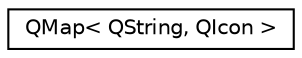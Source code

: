 digraph "类继承关系图"
{
  edge [fontname="Helvetica",fontsize="10",labelfontname="Helvetica",labelfontsize="10"];
  node [fontname="Helvetica",fontsize="10",shape=record];
  rankdir="LR";
  Node0 [label="QMap\< QString, QIcon \>",height=0.2,width=0.4,color="black", fillcolor="white", style="filled",URL="$class_q_map.html"];
}
